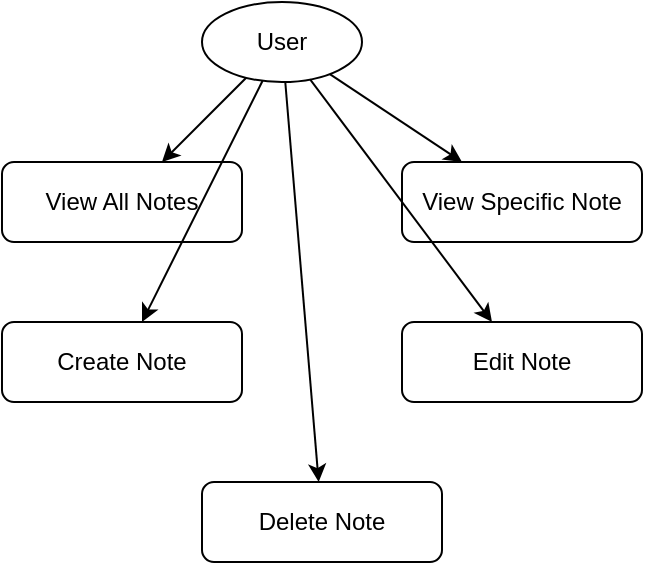 <mxfile>
  <diagram name="Use Case Diagram">
    <mxGraphModel>
      <root>
        <mxCell id="0" />
        <mxCell id="1" parent="0" />
        <mxCell id="2" value="User" style="ellipse;whiteSpace=wrap;html=1;" vertex="1" parent="1">
          <mxGeometry x="120" y="20" width="80" height="40" as="geometry" />
        </mxCell>
        <mxCell id="3" value="View All Notes" style="rounded=1;whiteSpace=wrap;html=1;" vertex="1" parent="1">
          <mxGeometry x="20" y="100" width="120" height="40" as="geometry" />
        </mxCell>
        <mxCell id="4" value="View Specific Note" style="rounded=1;whiteSpace=wrap;html=1;" vertex="1" parent="1">
          <mxGeometry x="220" y="100" width="120" height="40" as="geometry" />
        </mxCell>
        <mxCell id="5" value="Create Note" style="rounded=1;whiteSpace=wrap;html=1;" vertex="1" parent="1">
          <mxGeometry x="20" y="180" width="120" height="40" as="geometry" />
        </mxCell>
        <mxCell id="6" value="Edit Note" style="rounded=1;whiteSpace=wrap;html=1;" vertex="1" parent="1">
          <mxGeometry x="220" y="180" width="120" height="40" as="geometry" />
        </mxCell>
        <mxCell id="7" value="Delete Note" style="rounded=1;whiteSpace=wrap;html=1;" vertex="1" parent="1">
          <mxGeometry x="120" y="260" width="120" height="40" as="geometry" />
        </mxCell>
        <mxCell id="8" edge="1" source="2" target="3" parent="1">
          <mxGeometry relative="1" as="geometry" />
        </mxCell>
        <mxCell id="9" edge="1" source="2" target="4" parent="1">
          <mxGeometry relative="1" as="geometry" />
        </mxCell>
        <mxCell id="10" edge="1" source="2" target="5" parent="1">
          <mxGeometry relative="1" as="geometry" />
        </mxCell>
        <mxCell id="11" edge="1" source="2" target="6" parent="1">
          <mxGeometry relative="1" as="geometry" />
        </mxCell>
        <mxCell id="12" edge="1" source="2" target="7" parent="1">
          <mxGeometry relative="1" as="geometry" />
        </mxCell>
      </root>
    </mxGraphModel>
  </diagram>
</mxfile>
